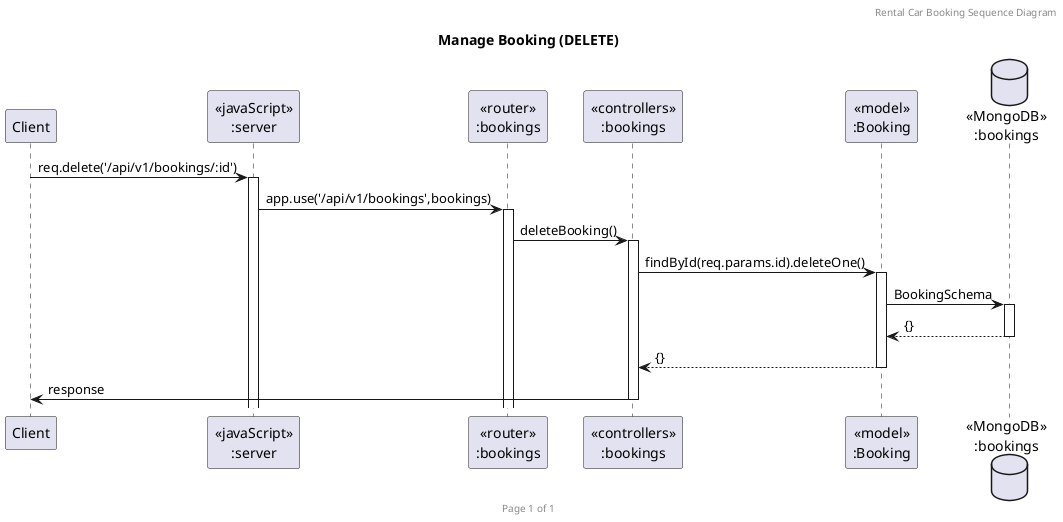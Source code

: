 @startuml Manage Booking (DELETE)

header Rental Car Booking Sequence Diagram
footer Page %page% of %lastpage%
title "Manage Booking (DELETE)"

participant "Client" as client
participant "<<javaScript>>\n:server" as server
participant "<<router>>\n:bookings" as routerBookings
participant "<<controllers>>\n:bookings" as controllersBookings
participant "<<model>>\n:Booking" as modelBooking
database "<<MongoDB>>\n:bookings" as BookingsDatabase

client->server ++:req.delete('/api/v1/bookings/:id')
server->routerBookings ++:app.use('/api/v1/bookings',bookings)
routerBookings -> controllersBookings ++:deleteBooking()
controllersBookings->modelBooking ++:findById(req.params.id).deleteOne()
modelBooking ->BookingsDatabase ++: BookingSchema
BookingsDatabase --> modelBooking --: {}
controllersBookings <-- modelBooking --:{}
controllersBookings->client --:response

@enduml
